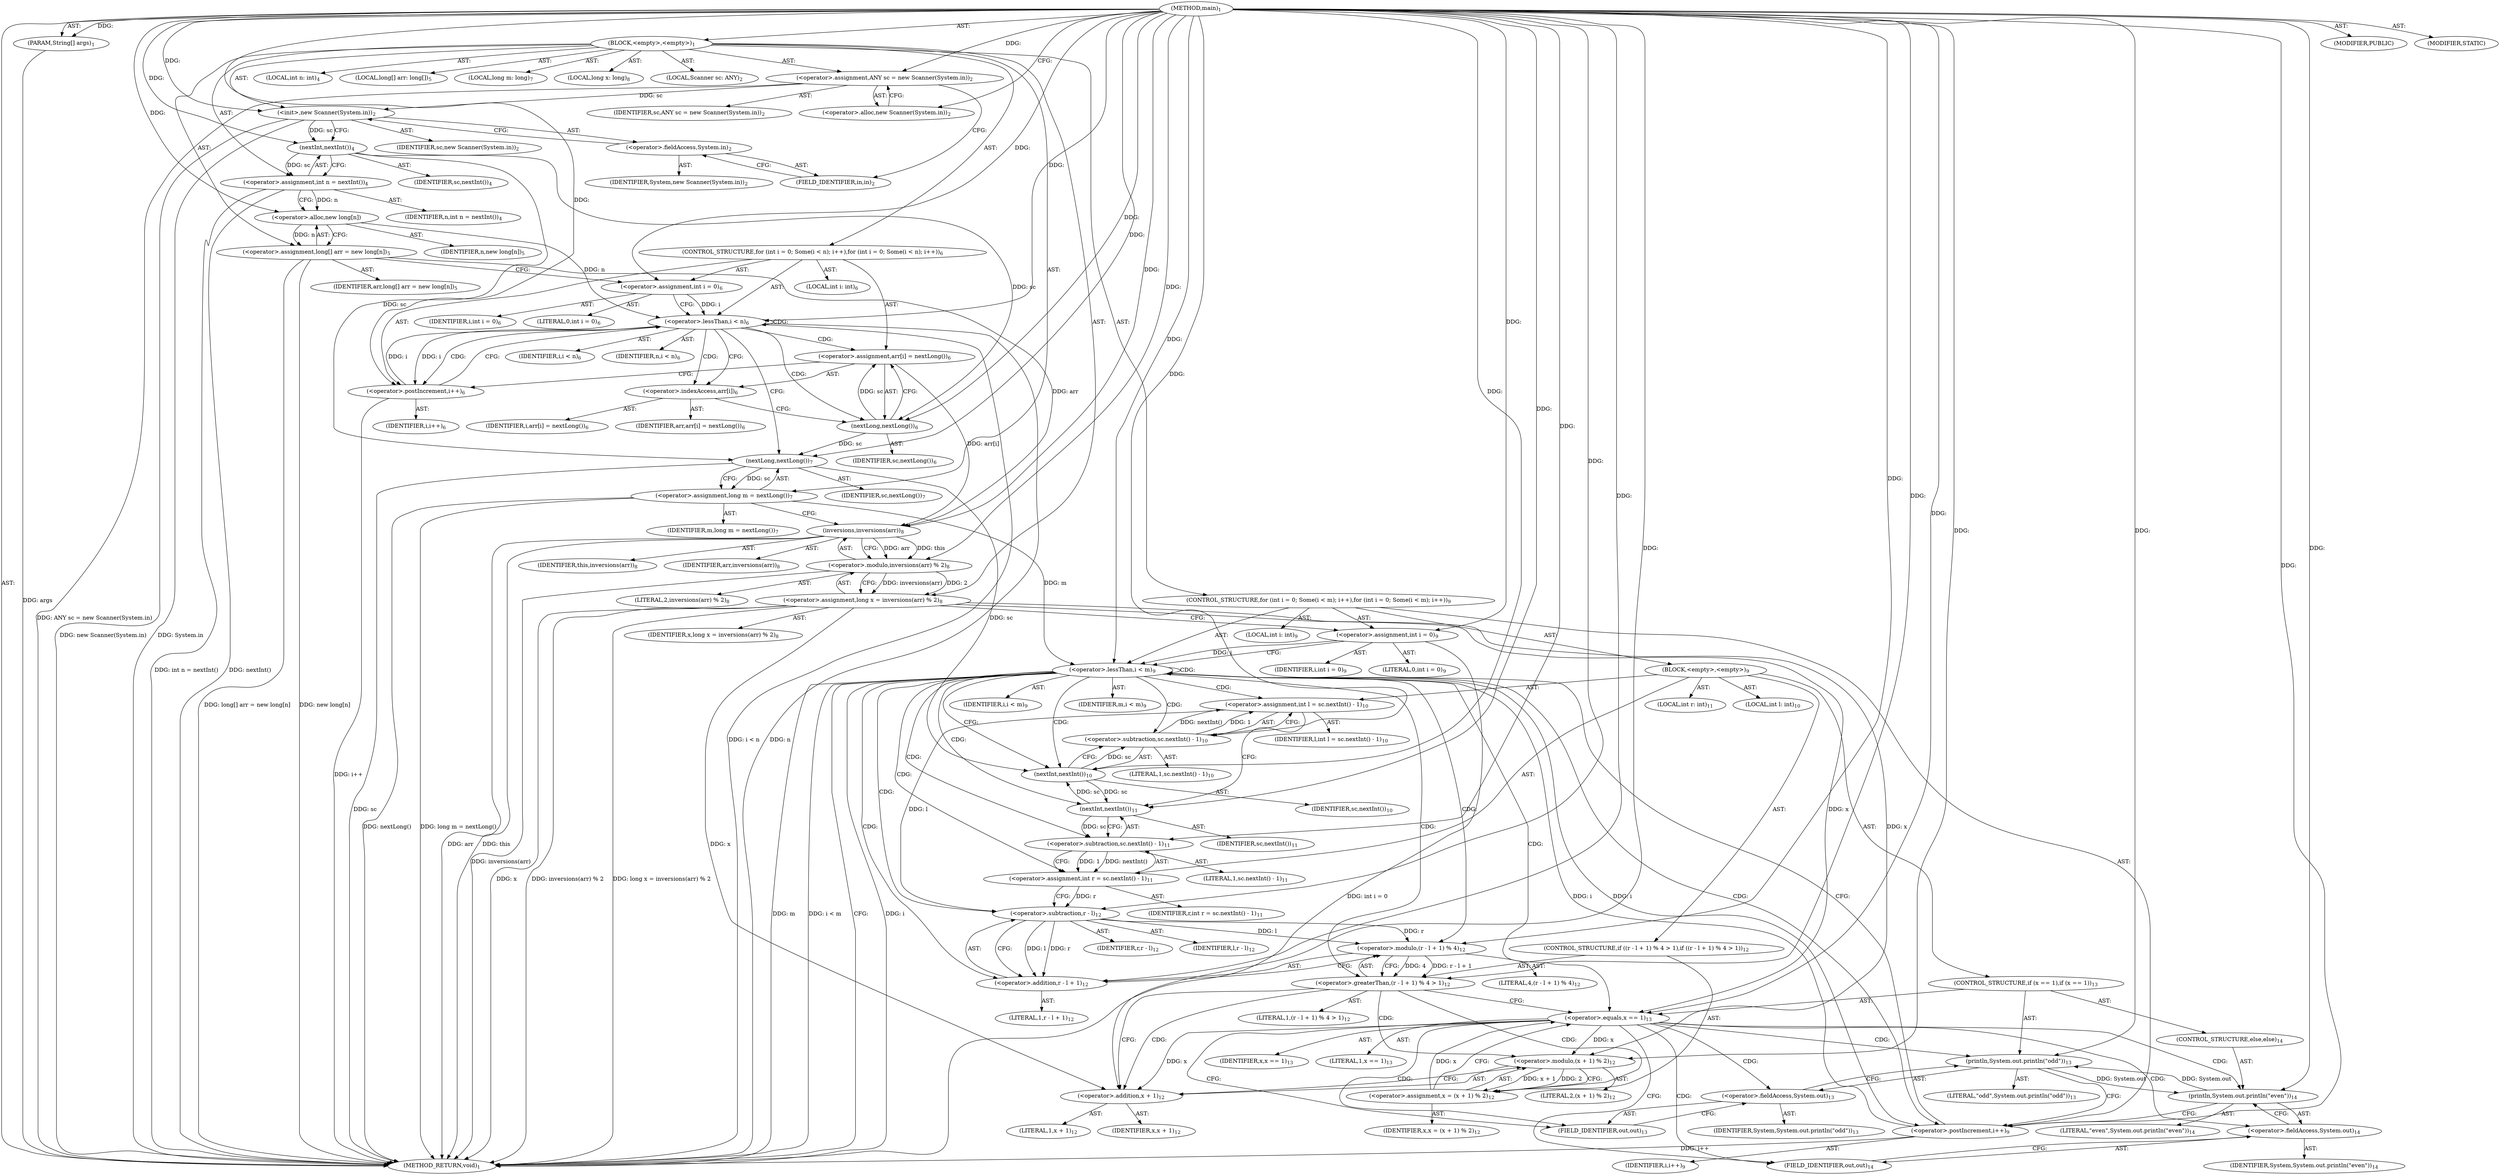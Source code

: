 digraph "main" {  
"19" [label = <(METHOD,main)<SUB>1</SUB>> ]
"20" [label = <(PARAM,String[] args)<SUB>1</SUB>> ]
"21" [label = <(BLOCK,&lt;empty&gt;,&lt;empty&gt;)<SUB>1</SUB>> ]
"4" [label = <(LOCAL,Scanner sc: ANY)<SUB>2</SUB>> ]
"22" [label = <(&lt;operator&gt;.assignment,ANY sc = new Scanner(System.in))<SUB>2</SUB>> ]
"23" [label = <(IDENTIFIER,sc,ANY sc = new Scanner(System.in))<SUB>2</SUB>> ]
"24" [label = <(&lt;operator&gt;.alloc,new Scanner(System.in))<SUB>2</SUB>> ]
"25" [label = <(&lt;init&gt;,new Scanner(System.in))<SUB>2</SUB>> ]
"3" [label = <(IDENTIFIER,sc,new Scanner(System.in))<SUB>2</SUB>> ]
"26" [label = <(&lt;operator&gt;.fieldAccess,System.in)<SUB>2</SUB>> ]
"27" [label = <(IDENTIFIER,System,new Scanner(System.in))<SUB>2</SUB>> ]
"28" [label = <(FIELD_IDENTIFIER,in,in)<SUB>2</SUB>> ]
"29" [label = <(LOCAL,int n: int)<SUB>4</SUB>> ]
"30" [label = <(&lt;operator&gt;.assignment,int n = nextInt())<SUB>4</SUB>> ]
"31" [label = <(IDENTIFIER,n,int n = nextInt())<SUB>4</SUB>> ]
"32" [label = <(nextInt,nextInt())<SUB>4</SUB>> ]
"33" [label = <(IDENTIFIER,sc,nextInt())<SUB>4</SUB>> ]
"34" [label = <(LOCAL,long[] arr: long[])<SUB>5</SUB>> ]
"35" [label = <(&lt;operator&gt;.assignment,long[] arr = new long[n])<SUB>5</SUB>> ]
"36" [label = <(IDENTIFIER,arr,long[] arr = new long[n])<SUB>5</SUB>> ]
"37" [label = <(&lt;operator&gt;.alloc,new long[n])> ]
"38" [label = <(IDENTIFIER,n,new long[n])<SUB>5</SUB>> ]
"39" [label = <(CONTROL_STRUCTURE,for (int i = 0; Some(i &lt; n); i++),for (int i = 0; Some(i &lt; n); i++))<SUB>6</SUB>> ]
"40" [label = <(LOCAL,int i: int)<SUB>6</SUB>> ]
"41" [label = <(&lt;operator&gt;.assignment,int i = 0)<SUB>6</SUB>> ]
"42" [label = <(IDENTIFIER,i,int i = 0)<SUB>6</SUB>> ]
"43" [label = <(LITERAL,0,int i = 0)<SUB>6</SUB>> ]
"44" [label = <(&lt;operator&gt;.lessThan,i &lt; n)<SUB>6</SUB>> ]
"45" [label = <(IDENTIFIER,i,i &lt; n)<SUB>6</SUB>> ]
"46" [label = <(IDENTIFIER,n,i &lt; n)<SUB>6</SUB>> ]
"47" [label = <(&lt;operator&gt;.postIncrement,i++)<SUB>6</SUB>> ]
"48" [label = <(IDENTIFIER,i,i++)<SUB>6</SUB>> ]
"49" [label = <(&lt;operator&gt;.assignment,arr[i] = nextLong())<SUB>6</SUB>> ]
"50" [label = <(&lt;operator&gt;.indexAccess,arr[i])<SUB>6</SUB>> ]
"51" [label = <(IDENTIFIER,arr,arr[i] = nextLong())<SUB>6</SUB>> ]
"52" [label = <(IDENTIFIER,i,arr[i] = nextLong())<SUB>6</SUB>> ]
"53" [label = <(nextLong,nextLong())<SUB>6</SUB>> ]
"54" [label = <(IDENTIFIER,sc,nextLong())<SUB>6</SUB>> ]
"55" [label = <(LOCAL,long m: long)<SUB>7</SUB>> ]
"56" [label = <(&lt;operator&gt;.assignment,long m = nextLong())<SUB>7</SUB>> ]
"57" [label = <(IDENTIFIER,m,long m = nextLong())<SUB>7</SUB>> ]
"58" [label = <(nextLong,nextLong())<SUB>7</SUB>> ]
"59" [label = <(IDENTIFIER,sc,nextLong())<SUB>7</SUB>> ]
"60" [label = <(LOCAL,long x: long)<SUB>8</SUB>> ]
"61" [label = <(&lt;operator&gt;.assignment,long x = inversions(arr) % 2)<SUB>8</SUB>> ]
"62" [label = <(IDENTIFIER,x,long x = inversions(arr) % 2)<SUB>8</SUB>> ]
"63" [label = <(&lt;operator&gt;.modulo,inversions(arr) % 2)<SUB>8</SUB>> ]
"64" [label = <(inversions,inversions(arr))<SUB>8</SUB>> ]
"65" [label = <(IDENTIFIER,this,inversions(arr))<SUB>8</SUB>> ]
"66" [label = <(IDENTIFIER,arr,inversions(arr))<SUB>8</SUB>> ]
"67" [label = <(LITERAL,2,inversions(arr) % 2)<SUB>8</SUB>> ]
"68" [label = <(CONTROL_STRUCTURE,for (int i = 0; Some(i &lt; m); i++),for (int i = 0; Some(i &lt; m); i++))<SUB>9</SUB>> ]
"69" [label = <(LOCAL,int i: int)<SUB>9</SUB>> ]
"70" [label = <(&lt;operator&gt;.assignment,int i = 0)<SUB>9</SUB>> ]
"71" [label = <(IDENTIFIER,i,int i = 0)<SUB>9</SUB>> ]
"72" [label = <(LITERAL,0,int i = 0)<SUB>9</SUB>> ]
"73" [label = <(&lt;operator&gt;.lessThan,i &lt; m)<SUB>9</SUB>> ]
"74" [label = <(IDENTIFIER,i,i &lt; m)<SUB>9</SUB>> ]
"75" [label = <(IDENTIFIER,m,i &lt; m)<SUB>9</SUB>> ]
"76" [label = <(&lt;operator&gt;.postIncrement,i++)<SUB>9</SUB>> ]
"77" [label = <(IDENTIFIER,i,i++)<SUB>9</SUB>> ]
"78" [label = <(BLOCK,&lt;empty&gt;,&lt;empty&gt;)<SUB>9</SUB>> ]
"79" [label = <(LOCAL,int l: int)<SUB>10</SUB>> ]
"80" [label = <(&lt;operator&gt;.assignment,int l = sc.nextInt() - 1)<SUB>10</SUB>> ]
"81" [label = <(IDENTIFIER,l,int l = sc.nextInt() - 1)<SUB>10</SUB>> ]
"82" [label = <(&lt;operator&gt;.subtraction,sc.nextInt() - 1)<SUB>10</SUB>> ]
"83" [label = <(nextInt,nextInt())<SUB>10</SUB>> ]
"84" [label = <(IDENTIFIER,sc,nextInt())<SUB>10</SUB>> ]
"85" [label = <(LITERAL,1,sc.nextInt() - 1)<SUB>10</SUB>> ]
"86" [label = <(LOCAL,int r: int)<SUB>11</SUB>> ]
"87" [label = <(&lt;operator&gt;.assignment,int r = sc.nextInt() - 1)<SUB>11</SUB>> ]
"88" [label = <(IDENTIFIER,r,int r = sc.nextInt() - 1)<SUB>11</SUB>> ]
"89" [label = <(&lt;operator&gt;.subtraction,sc.nextInt() - 1)<SUB>11</SUB>> ]
"90" [label = <(nextInt,nextInt())<SUB>11</SUB>> ]
"91" [label = <(IDENTIFIER,sc,nextInt())<SUB>11</SUB>> ]
"92" [label = <(LITERAL,1,sc.nextInt() - 1)<SUB>11</SUB>> ]
"93" [label = <(CONTROL_STRUCTURE,if ((r - l + 1) % 4 &gt; 1),if ((r - l + 1) % 4 &gt; 1))<SUB>12</SUB>> ]
"94" [label = <(&lt;operator&gt;.greaterThan,(r - l + 1) % 4 &gt; 1)<SUB>12</SUB>> ]
"95" [label = <(&lt;operator&gt;.modulo,(r - l + 1) % 4)<SUB>12</SUB>> ]
"96" [label = <(&lt;operator&gt;.addition,r - l + 1)<SUB>12</SUB>> ]
"97" [label = <(&lt;operator&gt;.subtraction,r - l)<SUB>12</SUB>> ]
"98" [label = <(IDENTIFIER,r,r - l)<SUB>12</SUB>> ]
"99" [label = <(IDENTIFIER,l,r - l)<SUB>12</SUB>> ]
"100" [label = <(LITERAL,1,r - l + 1)<SUB>12</SUB>> ]
"101" [label = <(LITERAL,4,(r - l + 1) % 4)<SUB>12</SUB>> ]
"102" [label = <(LITERAL,1,(r - l + 1) % 4 &gt; 1)<SUB>12</SUB>> ]
"103" [label = <(&lt;operator&gt;.assignment,x = (x + 1) % 2)<SUB>12</SUB>> ]
"104" [label = <(IDENTIFIER,x,x = (x + 1) % 2)<SUB>12</SUB>> ]
"105" [label = <(&lt;operator&gt;.modulo,(x + 1) % 2)<SUB>12</SUB>> ]
"106" [label = <(&lt;operator&gt;.addition,x + 1)<SUB>12</SUB>> ]
"107" [label = <(IDENTIFIER,x,x + 1)<SUB>12</SUB>> ]
"108" [label = <(LITERAL,1,x + 1)<SUB>12</SUB>> ]
"109" [label = <(LITERAL,2,(x + 1) % 2)<SUB>12</SUB>> ]
"110" [label = <(CONTROL_STRUCTURE,if (x == 1),if (x == 1))<SUB>13</SUB>> ]
"111" [label = <(&lt;operator&gt;.equals,x == 1)<SUB>13</SUB>> ]
"112" [label = <(IDENTIFIER,x,x == 1)<SUB>13</SUB>> ]
"113" [label = <(LITERAL,1,x == 1)<SUB>13</SUB>> ]
"114" [label = <(println,System.out.println(&quot;odd&quot;))<SUB>13</SUB>> ]
"115" [label = <(&lt;operator&gt;.fieldAccess,System.out)<SUB>13</SUB>> ]
"116" [label = <(IDENTIFIER,System,System.out.println(&quot;odd&quot;))<SUB>13</SUB>> ]
"117" [label = <(FIELD_IDENTIFIER,out,out)<SUB>13</SUB>> ]
"118" [label = <(LITERAL,&quot;odd&quot;,System.out.println(&quot;odd&quot;))<SUB>13</SUB>> ]
"119" [label = <(CONTROL_STRUCTURE,else,else)<SUB>14</SUB>> ]
"120" [label = <(println,System.out.println(&quot;even&quot;))<SUB>14</SUB>> ]
"121" [label = <(&lt;operator&gt;.fieldAccess,System.out)<SUB>14</SUB>> ]
"122" [label = <(IDENTIFIER,System,System.out.println(&quot;even&quot;))<SUB>14</SUB>> ]
"123" [label = <(FIELD_IDENTIFIER,out,out)<SUB>14</SUB>> ]
"124" [label = <(LITERAL,&quot;even&quot;,System.out.println(&quot;even&quot;))<SUB>14</SUB>> ]
"125" [label = <(MODIFIER,PUBLIC)> ]
"126" [label = <(MODIFIER,STATIC)> ]
"127" [label = <(METHOD_RETURN,void)<SUB>1</SUB>> ]
  "19" -> "20"  [ label = "AST: "] 
  "19" -> "21"  [ label = "AST: "] 
  "19" -> "125"  [ label = "AST: "] 
  "19" -> "126"  [ label = "AST: "] 
  "19" -> "127"  [ label = "AST: "] 
  "21" -> "4"  [ label = "AST: "] 
  "21" -> "22"  [ label = "AST: "] 
  "21" -> "25"  [ label = "AST: "] 
  "21" -> "29"  [ label = "AST: "] 
  "21" -> "30"  [ label = "AST: "] 
  "21" -> "34"  [ label = "AST: "] 
  "21" -> "35"  [ label = "AST: "] 
  "21" -> "39"  [ label = "AST: "] 
  "21" -> "55"  [ label = "AST: "] 
  "21" -> "56"  [ label = "AST: "] 
  "21" -> "60"  [ label = "AST: "] 
  "21" -> "61"  [ label = "AST: "] 
  "21" -> "68"  [ label = "AST: "] 
  "22" -> "23"  [ label = "AST: "] 
  "22" -> "24"  [ label = "AST: "] 
  "25" -> "3"  [ label = "AST: "] 
  "25" -> "26"  [ label = "AST: "] 
  "26" -> "27"  [ label = "AST: "] 
  "26" -> "28"  [ label = "AST: "] 
  "30" -> "31"  [ label = "AST: "] 
  "30" -> "32"  [ label = "AST: "] 
  "32" -> "33"  [ label = "AST: "] 
  "35" -> "36"  [ label = "AST: "] 
  "35" -> "37"  [ label = "AST: "] 
  "37" -> "38"  [ label = "AST: "] 
  "39" -> "40"  [ label = "AST: "] 
  "39" -> "41"  [ label = "AST: "] 
  "39" -> "44"  [ label = "AST: "] 
  "39" -> "47"  [ label = "AST: "] 
  "39" -> "49"  [ label = "AST: "] 
  "41" -> "42"  [ label = "AST: "] 
  "41" -> "43"  [ label = "AST: "] 
  "44" -> "45"  [ label = "AST: "] 
  "44" -> "46"  [ label = "AST: "] 
  "47" -> "48"  [ label = "AST: "] 
  "49" -> "50"  [ label = "AST: "] 
  "49" -> "53"  [ label = "AST: "] 
  "50" -> "51"  [ label = "AST: "] 
  "50" -> "52"  [ label = "AST: "] 
  "53" -> "54"  [ label = "AST: "] 
  "56" -> "57"  [ label = "AST: "] 
  "56" -> "58"  [ label = "AST: "] 
  "58" -> "59"  [ label = "AST: "] 
  "61" -> "62"  [ label = "AST: "] 
  "61" -> "63"  [ label = "AST: "] 
  "63" -> "64"  [ label = "AST: "] 
  "63" -> "67"  [ label = "AST: "] 
  "64" -> "65"  [ label = "AST: "] 
  "64" -> "66"  [ label = "AST: "] 
  "68" -> "69"  [ label = "AST: "] 
  "68" -> "70"  [ label = "AST: "] 
  "68" -> "73"  [ label = "AST: "] 
  "68" -> "76"  [ label = "AST: "] 
  "68" -> "78"  [ label = "AST: "] 
  "70" -> "71"  [ label = "AST: "] 
  "70" -> "72"  [ label = "AST: "] 
  "73" -> "74"  [ label = "AST: "] 
  "73" -> "75"  [ label = "AST: "] 
  "76" -> "77"  [ label = "AST: "] 
  "78" -> "79"  [ label = "AST: "] 
  "78" -> "80"  [ label = "AST: "] 
  "78" -> "86"  [ label = "AST: "] 
  "78" -> "87"  [ label = "AST: "] 
  "78" -> "93"  [ label = "AST: "] 
  "78" -> "110"  [ label = "AST: "] 
  "80" -> "81"  [ label = "AST: "] 
  "80" -> "82"  [ label = "AST: "] 
  "82" -> "83"  [ label = "AST: "] 
  "82" -> "85"  [ label = "AST: "] 
  "83" -> "84"  [ label = "AST: "] 
  "87" -> "88"  [ label = "AST: "] 
  "87" -> "89"  [ label = "AST: "] 
  "89" -> "90"  [ label = "AST: "] 
  "89" -> "92"  [ label = "AST: "] 
  "90" -> "91"  [ label = "AST: "] 
  "93" -> "94"  [ label = "AST: "] 
  "93" -> "103"  [ label = "AST: "] 
  "94" -> "95"  [ label = "AST: "] 
  "94" -> "102"  [ label = "AST: "] 
  "95" -> "96"  [ label = "AST: "] 
  "95" -> "101"  [ label = "AST: "] 
  "96" -> "97"  [ label = "AST: "] 
  "96" -> "100"  [ label = "AST: "] 
  "97" -> "98"  [ label = "AST: "] 
  "97" -> "99"  [ label = "AST: "] 
  "103" -> "104"  [ label = "AST: "] 
  "103" -> "105"  [ label = "AST: "] 
  "105" -> "106"  [ label = "AST: "] 
  "105" -> "109"  [ label = "AST: "] 
  "106" -> "107"  [ label = "AST: "] 
  "106" -> "108"  [ label = "AST: "] 
  "110" -> "111"  [ label = "AST: "] 
  "110" -> "114"  [ label = "AST: "] 
  "110" -> "119"  [ label = "AST: "] 
  "111" -> "112"  [ label = "AST: "] 
  "111" -> "113"  [ label = "AST: "] 
  "114" -> "115"  [ label = "AST: "] 
  "114" -> "118"  [ label = "AST: "] 
  "115" -> "116"  [ label = "AST: "] 
  "115" -> "117"  [ label = "AST: "] 
  "119" -> "120"  [ label = "AST: "] 
  "120" -> "121"  [ label = "AST: "] 
  "120" -> "124"  [ label = "AST: "] 
  "121" -> "122"  [ label = "AST: "] 
  "121" -> "123"  [ label = "AST: "] 
  "22" -> "28"  [ label = "CFG: "] 
  "25" -> "32"  [ label = "CFG: "] 
  "30" -> "37"  [ label = "CFG: "] 
  "35" -> "41"  [ label = "CFG: "] 
  "56" -> "64"  [ label = "CFG: "] 
  "61" -> "70"  [ label = "CFG: "] 
  "24" -> "22"  [ label = "CFG: "] 
  "26" -> "25"  [ label = "CFG: "] 
  "32" -> "30"  [ label = "CFG: "] 
  "37" -> "35"  [ label = "CFG: "] 
  "41" -> "44"  [ label = "CFG: "] 
  "44" -> "50"  [ label = "CFG: "] 
  "44" -> "58"  [ label = "CFG: "] 
  "47" -> "44"  [ label = "CFG: "] 
  "49" -> "47"  [ label = "CFG: "] 
  "58" -> "56"  [ label = "CFG: "] 
  "63" -> "61"  [ label = "CFG: "] 
  "70" -> "73"  [ label = "CFG: "] 
  "73" -> "127"  [ label = "CFG: "] 
  "73" -> "83"  [ label = "CFG: "] 
  "76" -> "73"  [ label = "CFG: "] 
  "28" -> "26"  [ label = "CFG: "] 
  "50" -> "53"  [ label = "CFG: "] 
  "53" -> "49"  [ label = "CFG: "] 
  "64" -> "63"  [ label = "CFG: "] 
  "80" -> "90"  [ label = "CFG: "] 
  "87" -> "97"  [ label = "CFG: "] 
  "82" -> "80"  [ label = "CFG: "] 
  "89" -> "87"  [ label = "CFG: "] 
  "94" -> "106"  [ label = "CFG: "] 
  "94" -> "111"  [ label = "CFG: "] 
  "103" -> "111"  [ label = "CFG: "] 
  "111" -> "117"  [ label = "CFG: "] 
  "111" -> "123"  [ label = "CFG: "] 
  "114" -> "76"  [ label = "CFG: "] 
  "83" -> "82"  [ label = "CFG: "] 
  "90" -> "89"  [ label = "CFG: "] 
  "95" -> "94"  [ label = "CFG: "] 
  "105" -> "103"  [ label = "CFG: "] 
  "115" -> "114"  [ label = "CFG: "] 
  "120" -> "76"  [ label = "CFG: "] 
  "96" -> "95"  [ label = "CFG: "] 
  "106" -> "105"  [ label = "CFG: "] 
  "117" -> "115"  [ label = "CFG: "] 
  "121" -> "120"  [ label = "CFG: "] 
  "97" -> "96"  [ label = "CFG: "] 
  "123" -> "121"  [ label = "CFG: "] 
  "19" -> "24"  [ label = "CFG: "] 
  "20" -> "127"  [ label = "DDG: args"] 
  "22" -> "127"  [ label = "DDG: ANY sc = new Scanner(System.in)"] 
  "25" -> "127"  [ label = "DDG: System.in"] 
  "25" -> "127"  [ label = "DDG: new Scanner(System.in)"] 
  "30" -> "127"  [ label = "DDG: nextInt()"] 
  "30" -> "127"  [ label = "DDG: int n = nextInt()"] 
  "35" -> "127"  [ label = "DDG: new long[n]"] 
  "35" -> "127"  [ label = "DDG: long[] arr = new long[n]"] 
  "44" -> "127"  [ label = "DDG: n"] 
  "44" -> "127"  [ label = "DDG: i &lt; n"] 
  "58" -> "127"  [ label = "DDG: sc"] 
  "56" -> "127"  [ label = "DDG: nextLong()"] 
  "56" -> "127"  [ label = "DDG: long m = nextLong()"] 
  "61" -> "127"  [ label = "DDG: x"] 
  "64" -> "127"  [ label = "DDG: arr"] 
  "63" -> "127"  [ label = "DDG: inversions(arr)"] 
  "61" -> "127"  [ label = "DDG: inversions(arr) % 2"] 
  "61" -> "127"  [ label = "DDG: long x = inversions(arr) % 2"] 
  "70" -> "127"  [ label = "DDG: int i = 0"] 
  "73" -> "127"  [ label = "DDG: i"] 
  "73" -> "127"  [ label = "DDG: m"] 
  "73" -> "127"  [ label = "DDG: i &lt; m"] 
  "76" -> "127"  [ label = "DDG: i++"] 
  "47" -> "127"  [ label = "DDG: i++"] 
  "64" -> "127"  [ label = "DDG: this"] 
  "19" -> "20"  [ label = "DDG: "] 
  "19" -> "22"  [ label = "DDG: "] 
  "32" -> "30"  [ label = "DDG: sc"] 
  "37" -> "35"  [ label = "DDG: n"] 
  "58" -> "56"  [ label = "DDG: sc"] 
  "63" -> "61"  [ label = "DDG: inversions(arr)"] 
  "63" -> "61"  [ label = "DDG: 2"] 
  "22" -> "25"  [ label = "DDG: sc"] 
  "19" -> "25"  [ label = "DDG: "] 
  "19" -> "41"  [ label = "DDG: "] 
  "53" -> "49"  [ label = "DDG: sc"] 
  "19" -> "70"  [ label = "DDG: "] 
  "25" -> "32"  [ label = "DDG: sc"] 
  "19" -> "32"  [ label = "DDG: "] 
  "30" -> "37"  [ label = "DDG: n"] 
  "19" -> "37"  [ label = "DDG: "] 
  "41" -> "44"  [ label = "DDG: i"] 
  "47" -> "44"  [ label = "DDG: i"] 
  "19" -> "44"  [ label = "DDG: "] 
  "37" -> "44"  [ label = "DDG: n"] 
  "44" -> "47"  [ label = "DDG: i"] 
  "19" -> "47"  [ label = "DDG: "] 
  "32" -> "58"  [ label = "DDG: sc"] 
  "53" -> "58"  [ label = "DDG: sc"] 
  "19" -> "58"  [ label = "DDG: "] 
  "64" -> "63"  [ label = "DDG: this"] 
  "64" -> "63"  [ label = "DDG: arr"] 
  "19" -> "63"  [ label = "DDG: "] 
  "70" -> "73"  [ label = "DDG: i"] 
  "76" -> "73"  [ label = "DDG: i"] 
  "19" -> "73"  [ label = "DDG: "] 
  "56" -> "73"  [ label = "DDG: m"] 
  "73" -> "76"  [ label = "DDG: i"] 
  "19" -> "76"  [ label = "DDG: "] 
  "82" -> "80"  [ label = "DDG: nextInt()"] 
  "82" -> "80"  [ label = "DDG: 1"] 
  "89" -> "87"  [ label = "DDG: nextInt()"] 
  "89" -> "87"  [ label = "DDG: 1"] 
  "32" -> "53"  [ label = "DDG: sc"] 
  "19" -> "53"  [ label = "DDG: "] 
  "19" -> "64"  [ label = "DDG: "] 
  "35" -> "64"  [ label = "DDG: arr"] 
  "49" -> "64"  [ label = "DDG: arr[i]"] 
  "105" -> "103"  [ label = "DDG: x + 1"] 
  "105" -> "103"  [ label = "DDG: 2"] 
  "83" -> "82"  [ label = "DDG: sc"] 
  "19" -> "82"  [ label = "DDG: "] 
  "90" -> "89"  [ label = "DDG: sc"] 
  "19" -> "89"  [ label = "DDG: "] 
  "95" -> "94"  [ label = "DDG: r - l + 1"] 
  "95" -> "94"  [ label = "DDG: 4"] 
  "19" -> "94"  [ label = "DDG: "] 
  "61" -> "111"  [ label = "DDG: x"] 
  "103" -> "111"  [ label = "DDG: x"] 
  "19" -> "111"  [ label = "DDG: "] 
  "120" -> "114"  [ label = "DDG: System.out"] 
  "19" -> "114"  [ label = "DDG: "] 
  "58" -> "83"  [ label = "DDG: sc"] 
  "90" -> "83"  [ label = "DDG: sc"] 
  "19" -> "83"  [ label = "DDG: "] 
  "83" -> "90"  [ label = "DDG: sc"] 
  "19" -> "90"  [ label = "DDG: "] 
  "97" -> "95"  [ label = "DDG: r"] 
  "97" -> "95"  [ label = "DDG: l"] 
  "19" -> "95"  [ label = "DDG: "] 
  "61" -> "105"  [ label = "DDG: x"] 
  "111" -> "105"  [ label = "DDG: x"] 
  "19" -> "105"  [ label = "DDG: "] 
  "114" -> "120"  [ label = "DDG: System.out"] 
  "19" -> "120"  [ label = "DDG: "] 
  "97" -> "96"  [ label = "DDG: r"] 
  "97" -> "96"  [ label = "DDG: l"] 
  "19" -> "96"  [ label = "DDG: "] 
  "61" -> "106"  [ label = "DDG: x"] 
  "111" -> "106"  [ label = "DDG: x"] 
  "19" -> "106"  [ label = "DDG: "] 
  "87" -> "97"  [ label = "DDG: r"] 
  "19" -> "97"  [ label = "DDG: "] 
  "80" -> "97"  [ label = "DDG: l"] 
  "44" -> "47"  [ label = "CDG: "] 
  "44" -> "49"  [ label = "CDG: "] 
  "44" -> "50"  [ label = "CDG: "] 
  "44" -> "44"  [ label = "CDG: "] 
  "44" -> "53"  [ label = "CDG: "] 
  "73" -> "94"  [ label = "CDG: "] 
  "73" -> "73"  [ label = "CDG: "] 
  "73" -> "96"  [ label = "CDG: "] 
  "73" -> "89"  [ label = "CDG: "] 
  "73" -> "95"  [ label = "CDG: "] 
  "73" -> "76"  [ label = "CDG: "] 
  "73" -> "87"  [ label = "CDG: "] 
  "73" -> "97"  [ label = "CDG: "] 
  "73" -> "82"  [ label = "CDG: "] 
  "73" -> "90"  [ label = "CDG: "] 
  "73" -> "80"  [ label = "CDG: "] 
  "73" -> "83"  [ label = "CDG: "] 
  "73" -> "111"  [ label = "CDG: "] 
  "94" -> "103"  [ label = "CDG: "] 
  "94" -> "106"  [ label = "CDG: "] 
  "94" -> "105"  [ label = "CDG: "] 
  "111" -> "115"  [ label = "CDG: "] 
  "111" -> "120"  [ label = "CDG: "] 
  "111" -> "114"  [ label = "CDG: "] 
  "111" -> "121"  [ label = "CDG: "] 
  "111" -> "123"  [ label = "CDG: "] 
  "111" -> "117"  [ label = "CDG: "] 
}
